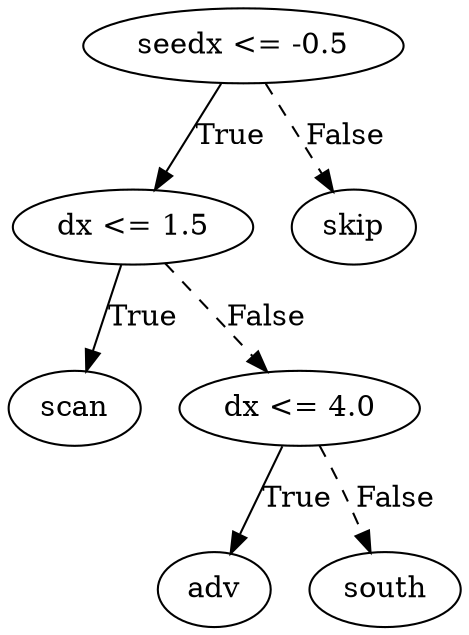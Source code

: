 digraph {
0 [label="seedx <= -0.5"];
1 [label="dx <= 1.5"];
2 [label="scan"];
1 -> 2 [label="True"];
3 [label="dx <= 4.0"];
4 [label="adv"];
3 -> 4 [label="True"];
5 [label="south"];
3 -> 5 [style="dashed", label="False"];
1 -> 3 [style="dashed", label="False"];
0 -> 1 [label="True"];
6 [label="skip"];
0 -> 6 [style="dashed", label="False"];

}